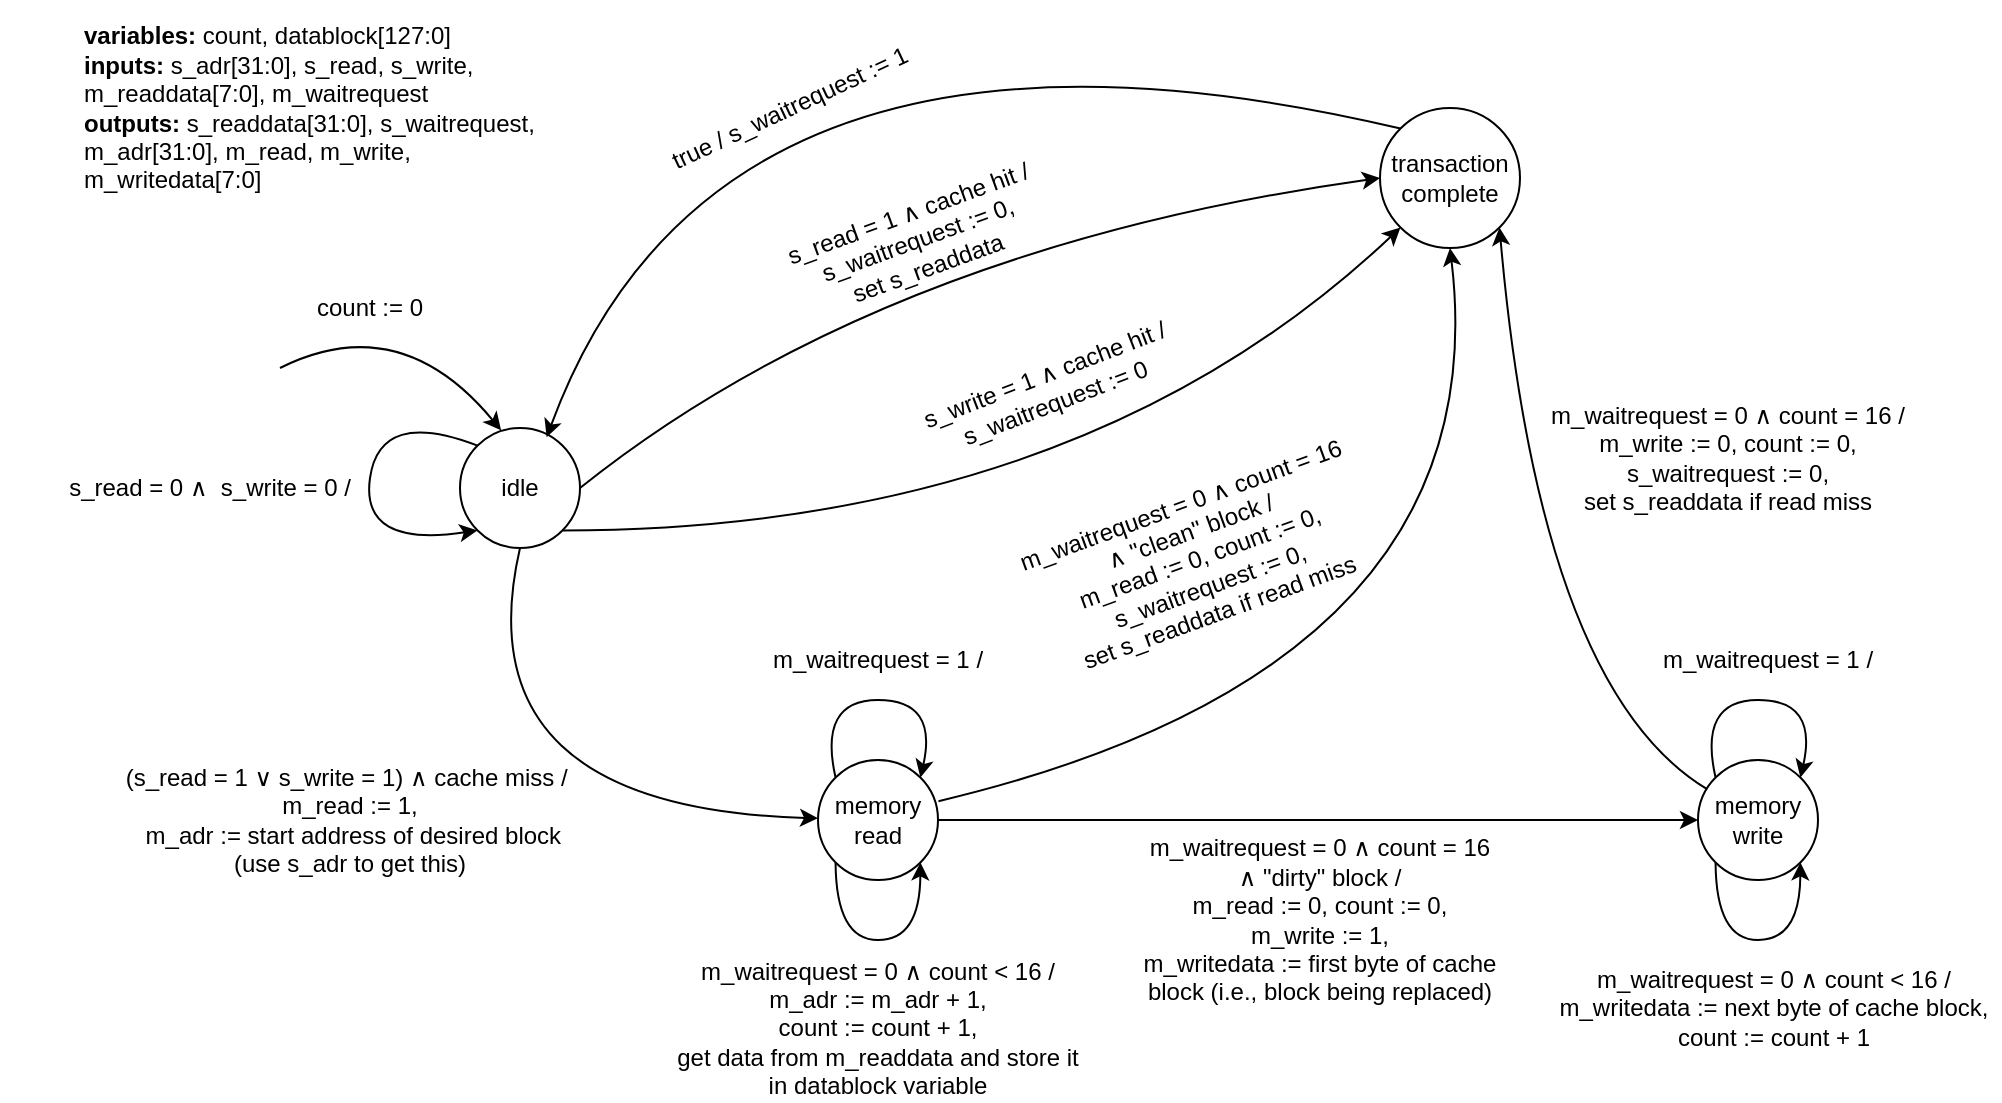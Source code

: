 <mxfile version="14.3.0" type="device"><diagram id="0pm4-nm9t4v6kCVJfS6a" name="Page-1"><mxGraphModel dx="1893" dy="625" grid="1" gridSize="10" guides="1" tooltips="1" connect="1" arrows="1" fold="1" page="1" pageScale="1" pageWidth="850" pageHeight="1100" math="0" shadow="0"><root><mxCell id="0"/><mxCell id="1" parent="0"/><mxCell id="6EuPeBcwdYZGKvglApru-1" value="idle" style="ellipse;whiteSpace=wrap;html=1;aspect=fixed;" parent="1" vertex="1"><mxGeometry x="210" y="220" width="60" height="60" as="geometry"/></mxCell><mxCell id="6EuPeBcwdYZGKvglApru-3" value="s_read = 0 ∧&amp;nbsp;&amp;nbsp;s_write = 0 /" style="text;html=1;strokeColor=none;fillColor=none;align=center;verticalAlign=middle;whiteSpace=wrap;rounded=0;" parent="1" vertex="1"><mxGeometry x="-20" y="240" width="210" height="20" as="geometry"/></mxCell><mxCell id="6EuPeBcwdYZGKvglApru-4" value="transaction complete" style="ellipse;whiteSpace=wrap;html=1;aspect=fixed;" parent="1" vertex="1"><mxGeometry x="670" y="60" width="70" height="70" as="geometry"/></mxCell><mxCell id="6EuPeBcwdYZGKvglApru-5" value="" style="endArrow=classic;html=1;exitX=1;exitY=0.5;exitDx=0;exitDy=0;entryX=0;entryY=0.5;entryDx=0;entryDy=0;curved=1;" parent="1" source="6EuPeBcwdYZGKvglApru-1" target="6EuPeBcwdYZGKvglApru-4" edge="1"><mxGeometry width="50" height="50" relative="1" as="geometry"><mxPoint x="380" y="250" as="sourcePoint"/><mxPoint x="441.265" y="208.62" as="targetPoint"/><Array as="points"><mxPoint x="420" y="130"/></Array></mxGeometry></mxCell><mxCell id="6EuPeBcwdYZGKvglApru-6" value="s_read = 1&amp;nbsp;∧ cache hit /&lt;br&gt;s_waitrequest := 0,&lt;br&gt;set s_readdata" style="text;html=1;strokeColor=none;fillColor=none;align=center;verticalAlign=middle;whiteSpace=wrap;rounded=0;rotation=-20;" parent="1" vertex="1"><mxGeometry x="324" y="116" width="230" height="20" as="geometry"/></mxCell><mxCell id="6EuPeBcwdYZGKvglApru-14" value="" style="endArrow=classic;html=1;entryX=0.722;entryY=0.078;entryDx=0;entryDy=0;entryPerimeter=0;exitX=0;exitY=0;exitDx=0;exitDy=0;curved=1;" parent="1" source="6EuPeBcwdYZGKvglApru-4" target="6EuPeBcwdYZGKvglApru-1" edge="1"><mxGeometry width="50" height="50" relative="1" as="geometry"><mxPoint x="660.251" y="150.251" as="sourcePoint"/><mxPoint x="460" y="20" as="targetPoint"/><Array as="points"><mxPoint x="340" y="-10"/></Array></mxGeometry></mxCell><mxCell id="6EuPeBcwdYZGKvglApru-15" value="true / s_waitrequest := 1" style="text;html=1;strokeColor=none;fillColor=none;align=center;verticalAlign=middle;whiteSpace=wrap;rounded=0;rotation=-25;" parent="1" vertex="1"><mxGeometry x="270" y="50" width="210" height="20" as="geometry"/></mxCell><mxCell id="6EuPeBcwdYZGKvglApru-20" value="" style="endArrow=classic;html=1;exitX=1;exitY=1;exitDx=0;exitDy=0;entryX=0;entryY=1;entryDx=0;entryDy=0;curved=1;" parent="1" source="6EuPeBcwdYZGKvglApru-1" target="6EuPeBcwdYZGKvglApru-4" edge="1"><mxGeometry width="50" height="50" relative="1" as="geometry"><mxPoint x="240" y="340" as="sourcePoint"/><mxPoint x="290" y="290" as="targetPoint"/><Array as="points"><mxPoint x="520" y="271"/></Array></mxGeometry></mxCell><mxCell id="6EuPeBcwdYZGKvglApru-21" value="s_write = 1&amp;nbsp;∧ cache hit / &lt;br&gt;s_waitrequest := 0" style="text;html=1;strokeColor=none;fillColor=none;align=center;verticalAlign=middle;whiteSpace=wrap;rounded=0;rotation=-21;" parent="1" vertex="1"><mxGeometry x="400" y="190" width="210" height="20" as="geometry"/></mxCell><mxCell id="6EuPeBcwdYZGKvglApru-24" value="" style="endArrow=classic;html=1;exitX=0.5;exitY=1;exitDx=0;exitDy=0;curved=1;" parent="1" source="6EuPeBcwdYZGKvglApru-1" target="Mb-1lX4TM8B_9z9KyPkH-22" edge="1"><mxGeometry width="50" height="50" relative="1" as="geometry"><mxPoint x="320" y="435" as="sourcePoint"/><mxPoint x="347.322" y="337.322" as="targetPoint"/><Array as="points"><mxPoint x="210" y="410"/></Array></mxGeometry></mxCell><mxCell id="6EuPeBcwdYZGKvglApru-25" value="(s_read = 1 ∨ s_write = 1) ∧ cache miss /&amp;nbsp;&lt;br&gt;m_read := 1,&lt;br&gt;&amp;nbsp;m_adr := start address of desired block (use s_adr to get this)" style="text;html=1;strokeColor=none;fillColor=none;align=center;verticalAlign=middle;whiteSpace=wrap;rounded=0;rotation=0;" parent="1" vertex="1"><mxGeometry x="40" y="407" width="230" height="18" as="geometry"/></mxCell><mxCell id="6EuPeBcwdYZGKvglApru-39" value="m_waitrequest = 0 ∧ count &amp;lt; 16 /&lt;br&gt;m_adr := m_adr + 1,&lt;br&gt;count := count + 1,&lt;br&gt;get data from m_readdata and store it in datablock variable" style="text;html=1;strokeColor=none;fillColor=none;align=center;verticalAlign=middle;whiteSpace=wrap;rounded=0;" parent="1" vertex="1"><mxGeometry x="314" y="510" width="210" height="20" as="geometry"/></mxCell><mxCell id="6EuPeBcwdYZGKvglApru-41" value="m_waitrequest = 0 ∧ count = 16 ∧ &quot;clean&quot; block /&lt;br&gt;m_read := 0, count := 0, s_waitrequest := 0,&lt;br&gt;set s_readdata if read miss" style="text;html=1;strokeColor=none;fillColor=none;align=center;verticalAlign=middle;whiteSpace=wrap;rounded=0;rotation=-20;" parent="1" vertex="1"><mxGeometry x="490" y="270" width="180" height="30" as="geometry"/></mxCell><mxCell id="6EuPeBcwdYZGKvglApru-43" value="m_waitrequest = 1 /" style="text;html=1;strokeColor=none;fillColor=none;align=center;verticalAlign=middle;whiteSpace=wrap;rounded=0;" parent="1" vertex="1"><mxGeometry x="314" y="326" width="210" height="20" as="geometry"/></mxCell><mxCell id="Mb-1lX4TM8B_9z9KyPkH-3" value="" style="endArrow=classic;html=1;curved=1;exitX=0;exitY=0;exitDx=0;exitDy=0;entryX=0;entryY=1;entryDx=0;entryDy=0;" parent="1" source="6EuPeBcwdYZGKvglApru-1" target="6EuPeBcwdYZGKvglApru-1" edge="1"><mxGeometry width="50" height="50" relative="1" as="geometry"><mxPoint x="150" y="210" as="sourcePoint"/><mxPoint x="120" y="280" as="targetPoint"/><Array as="points"><mxPoint x="170" y="210"/><mxPoint x="160" y="280"/></Array></mxGeometry></mxCell><mxCell id="Mb-1lX4TM8B_9z9KyPkH-7" value="" style="endArrow=classic;html=1;curved=1;exitX=0;exitY=1;exitDx=0;exitDy=0;entryX=1;entryY=1;entryDx=0;entryDy=0;" parent="1" source="Mb-1lX4TM8B_9z9KyPkH-22" target="Mb-1lX4TM8B_9z9KyPkH-22" edge="1"><mxGeometry width="50" height="50" relative="1" as="geometry"><mxPoint x="436.322" y="378.678" as="sourcePoint"/><mxPoint x="471.678" y="378.678" as="targetPoint"/><Array as="points"><mxPoint x="398" y="476"/><mxPoint x="440" y="476"/></Array></mxGeometry></mxCell><mxCell id="Mb-1lX4TM8B_9z9KyPkH-20" value="" style="endArrow=classic;html=1;entryX=0.343;entryY=0.02;entryDx=0;entryDy=0;curved=1;entryPerimeter=0;" parent="1" target="6EuPeBcwdYZGKvglApru-1" edge="1"><mxGeometry width="50" height="50" relative="1" as="geometry"><mxPoint x="120" y="190" as="sourcePoint"/><mxPoint x="460" y="120" as="targetPoint"/><Array as="points"><mxPoint x="180" y="160"/></Array></mxGeometry></mxCell><mxCell id="Mb-1lX4TM8B_9z9KyPkH-21" value="count := 0" style="text;html=1;strokeColor=none;fillColor=none;align=center;verticalAlign=middle;whiteSpace=wrap;rounded=0;" parent="1" vertex="1"><mxGeometry x="60" y="150" width="210" height="20" as="geometry"/></mxCell><mxCell id="Mb-1lX4TM8B_9z9KyPkH-22" value="memory&lt;br&gt;read" style="ellipse;whiteSpace=wrap;html=1;aspect=fixed;" parent="1" vertex="1"><mxGeometry x="389" y="386" width="60" height="60" as="geometry"/></mxCell><mxCell id="Mb-1lX4TM8B_9z9KyPkH-29" style="edgeStyle=orthogonalEdgeStyle;curved=1;orthogonalLoop=1;jettySize=auto;html=1;exitX=0.5;exitY=1;exitDx=0;exitDy=0;" parent="1" source="6EuPeBcwdYZGKvglApru-39" target="6EuPeBcwdYZGKvglApru-39" edge="1"><mxGeometry relative="1" as="geometry"/></mxCell><mxCell id="Mb-1lX4TM8B_9z9KyPkH-30" value="" style="endArrow=classic;html=1;curved=1;exitX=0;exitY=0;exitDx=0;exitDy=0;entryX=1;entryY=0;entryDx=0;entryDy=0;" parent="1" source="Mb-1lX4TM8B_9z9KyPkH-22" target="Mb-1lX4TM8B_9z9KyPkH-22" edge="1"><mxGeometry width="50" height="50" relative="1" as="geometry"><mxPoint x="407.787" y="358.213" as="sourcePoint"/><mxPoint x="450.213" y="358.213" as="targetPoint"/><Array as="points"><mxPoint x="389" y="356"/><mxPoint x="449" y="356"/></Array></mxGeometry></mxCell><mxCell id="Mb-1lX4TM8B_9z9KyPkH-31" value="" style="endArrow=classic;html=1;exitX=1.004;exitY=0.343;exitDx=0;exitDy=0;entryX=0.5;entryY=1;entryDx=0;entryDy=0;curved=1;exitPerimeter=0;" parent="1" source="Mb-1lX4TM8B_9z9KyPkH-22" target="6EuPeBcwdYZGKvglApru-4" edge="1"><mxGeometry width="50" height="50" relative="1" as="geometry"><mxPoint x="520" y="260" as="sourcePoint"/><mxPoint x="760" y="240" as="targetPoint"/><Array as="points"><mxPoint x="730" y="340"/></Array></mxGeometry></mxCell><mxCell id="Mb-1lX4TM8B_9z9KyPkH-36" style="edgeStyle=orthogonalEdgeStyle;curved=1;orthogonalLoop=1;jettySize=auto;html=1;exitX=0.5;exitY=1;exitDx=0;exitDy=0;" parent="1" edge="1"><mxGeometry relative="1" as="geometry"><mxPoint x="406" y="35" as="sourcePoint"/><mxPoint x="406" y="35" as="targetPoint"/></mxGeometry></mxCell><mxCell id="Mb-1lX4TM8B_9z9KyPkH-48" value="" style="endArrow=classic;html=1;entryX=0;entryY=0.5;entryDx=0;entryDy=0;exitX=1;exitY=0.5;exitDx=0;exitDy=0;" parent="1" source="Mb-1lX4TM8B_9z9KyPkH-22" target="Mb-1lX4TM8B_9z9KyPkH-58" edge="1"><mxGeometry width="50" height="50" relative="1" as="geometry"><mxPoint x="510" y="428" as="sourcePoint"/><mxPoint x="720" y="420" as="targetPoint"/></mxGeometry></mxCell><mxCell id="Mb-1lX4TM8B_9z9KyPkH-54" value="m_waitrequest = 0 ∧ count = 16 ∧ &quot;dirty&quot; block /&lt;br&gt;m_read := 0, count := 0, &lt;br&gt;m_write := 1,&lt;br&gt;m_writedata := first byte of cache block (i.e., block being replaced)" style="text;html=1;strokeColor=none;fillColor=none;align=center;verticalAlign=middle;whiteSpace=wrap;rounded=0;rotation=0;" parent="1" vertex="1"><mxGeometry x="550" y="450" width="180" height="32" as="geometry"/></mxCell><mxCell id="Mb-1lX4TM8B_9z9KyPkH-55" value="m_waitrequest = 0 ∧ count &amp;lt; 16 / &lt;br&gt;m_writedata := next byte of cache block,&lt;br&gt;count := count + 1" style="text;html=1;strokeColor=none;fillColor=none;align=center;verticalAlign=middle;whiteSpace=wrap;rounded=0;" parent="1" vertex="1"><mxGeometry x="754" y="500" width="226" height="20" as="geometry"/></mxCell><mxCell id="Mb-1lX4TM8B_9z9KyPkH-56" value="m_waitrequest = 1 /" style="text;html=1;strokeColor=none;fillColor=none;align=center;verticalAlign=middle;whiteSpace=wrap;rounded=0;" parent="1" vertex="1"><mxGeometry x="759" y="326" width="210" height="20" as="geometry"/></mxCell><mxCell id="Mb-1lX4TM8B_9z9KyPkH-57" value="" style="endArrow=classic;html=1;curved=1;exitX=0;exitY=1;exitDx=0;exitDy=0;entryX=1;entryY=1;entryDx=0;entryDy=0;" parent="1" source="Mb-1lX4TM8B_9z9KyPkH-58" target="Mb-1lX4TM8B_9z9KyPkH-58" edge="1"><mxGeometry width="50" height="50" relative="1" as="geometry"><mxPoint x="876.322" y="378.678" as="sourcePoint"/><mxPoint x="911.678" y="378.678" as="targetPoint"/><Array as="points"><mxPoint x="838" y="476"/><mxPoint x="880" y="476"/></Array></mxGeometry></mxCell><mxCell id="Mb-1lX4TM8B_9z9KyPkH-58" value="memory&lt;br&gt;write" style="ellipse;whiteSpace=wrap;html=1;aspect=fixed;" parent="1" vertex="1"><mxGeometry x="829" y="386" width="60" height="60" as="geometry"/></mxCell><mxCell id="Mb-1lX4TM8B_9z9KyPkH-59" style="edgeStyle=orthogonalEdgeStyle;curved=1;orthogonalLoop=1;jettySize=auto;html=1;exitX=0.5;exitY=1;exitDx=0;exitDy=0;" parent="1" source="Mb-1lX4TM8B_9z9KyPkH-55" target="Mb-1lX4TM8B_9z9KyPkH-55" edge="1"><mxGeometry relative="1" as="geometry"/></mxCell><mxCell id="Mb-1lX4TM8B_9z9KyPkH-60" value="" style="endArrow=classic;html=1;curved=1;exitX=0;exitY=0;exitDx=0;exitDy=0;entryX=1;entryY=0;entryDx=0;entryDy=0;" parent="1" source="Mb-1lX4TM8B_9z9KyPkH-58" target="Mb-1lX4TM8B_9z9KyPkH-58" edge="1"><mxGeometry width="50" height="50" relative="1" as="geometry"><mxPoint x="847.787" y="358.213" as="sourcePoint"/><mxPoint x="890.213" y="358.213" as="targetPoint"/><Array as="points"><mxPoint x="829" y="356"/><mxPoint x="889" y="356"/></Array></mxGeometry></mxCell><mxCell id="Mb-1lX4TM8B_9z9KyPkH-61" value="" style="endArrow=classic;html=1;entryX=1;entryY=1;entryDx=0;entryDy=0;curved=1;" parent="1" source="Mb-1lX4TM8B_9z9KyPkH-58" target="6EuPeBcwdYZGKvglApru-4" edge="1"><mxGeometry width="50" height="50" relative="1" as="geometry"><mxPoint x="750" y="270" as="sourcePoint"/><mxPoint x="925.76" y="69.42" as="targetPoint"/><Array as="points"><mxPoint x="750" y="350"/></Array></mxGeometry></mxCell><mxCell id="Mb-1lX4TM8B_9z9KyPkH-64" value="m_waitrequest = 0 ∧ count = 16 /&lt;br&gt;m_write := 0, count := 0, s_waitrequest := 0,&lt;br&gt;set s_readdata if read miss" style="text;html=1;strokeColor=none;fillColor=none;align=center;verticalAlign=middle;whiteSpace=wrap;rounded=0;rotation=0;" parent="1" vertex="1"><mxGeometry x="754" y="220" width="180" height="30" as="geometry"/></mxCell><mxCell id="Mb-1lX4TM8B_9z9KyPkH-65" style="edgeStyle=orthogonalEdgeStyle;curved=1;orthogonalLoop=1;jettySize=auto;html=1;exitX=0.5;exitY=1;exitDx=0;exitDy=0;" parent="1" source="Mb-1lX4TM8B_9z9KyPkH-21" target="Mb-1lX4TM8B_9z9KyPkH-21" edge="1"><mxGeometry relative="1" as="geometry"/></mxCell><mxCell id="pbWhp7gt_3d2vr1jxaEt-1" value="&lt;b&gt;variables:&lt;/b&gt;&amp;nbsp;count, datablock[127:0]&lt;b&gt;&lt;br&gt;inputs: &lt;/b&gt;s_adr[31:0],&amp;nbsp;s_read, s_write, m_readdata[7:0], m_waitrequest&lt;br&gt;&lt;b&gt;outputs: &lt;/b&gt;s_readdata[31:0],&lt;b&gt;&amp;nbsp;&lt;/b&gt;s_waitrequest, m_adr[31:0], m_read, m_write, m_writedata[7:0]" style="text;html=1;strokeColor=none;fillColor=none;align=left;verticalAlign=middle;whiteSpace=wrap;rounded=0;" vertex="1" parent="1"><mxGeometry x="20" y="30" width="230" height="60" as="geometry"/></mxCell></root></mxGraphModel></diagram></mxfile>